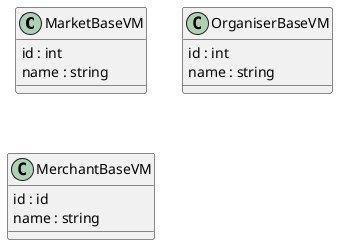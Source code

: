 @startuml
    class MarketBaseVM {
        id : int 
        name : string
    }

    class OrganiserBaseVM {
        id : int
        name : string
    }

    class MerchantBaseVM {
        id : id
        name : string
    }

    
@enduml